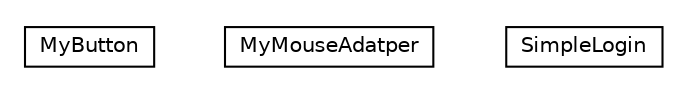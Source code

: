#!/usr/local/bin/dot
#
# Class diagram 
# Generated by UMLGraph version R5_6-24-gf6e263 (http://www.umlgraph.org/)
#

digraph G {
	edge [fontname="Helvetica",fontsize=10,labelfontname="Helvetica",labelfontsize=10];
	node [fontname="Helvetica",fontsize=10,shape=plaintext];
	nodesep=0.25;
	ranksep=0.5;
	// org.universAAL.ui.handler.gui.swing.defaultLookAndFeel.components.MyButton
	c1121298 [label=<<table title="org.universAAL.ui.handler.gui.swing.defaultLookAndFeel.components.MyButton" border="0" cellborder="1" cellspacing="0" cellpadding="2" port="p" href="./MyButton.html">
		<tr><td><table border="0" cellspacing="0" cellpadding="1">
<tr><td align="center" balign="center"> MyButton </td></tr>
		</table></td></tr>
		</table>>, URL="./MyButton.html", fontname="Helvetica", fontcolor="black", fontsize=10.0];
	// org.universAAL.ui.handler.gui.swing.defaultLookAndFeel.components.MyButton.MyMouseAdatper
	c1121299 [label=<<table title="org.universAAL.ui.handler.gui.swing.defaultLookAndFeel.components.MyButton.MyMouseAdatper" border="0" cellborder="1" cellspacing="0" cellpadding="2" port="p" href="./MyButton.MyMouseAdatper.html">
		<tr><td><table border="0" cellspacing="0" cellpadding="1">
<tr><td align="center" balign="center"> MyMouseAdatper </td></tr>
		</table></td></tr>
		</table>>, URL="./MyButton.MyMouseAdatper.html", fontname="Helvetica", fontcolor="black", fontsize=10.0];
	// org.universAAL.ui.handler.gui.swing.defaultLookAndFeel.components.SimpleLogin
	c1121300 [label=<<table title="org.universAAL.ui.handler.gui.swing.defaultLookAndFeel.components.SimpleLogin" border="0" cellborder="1" cellspacing="0" cellpadding="2" port="p" href="./SimpleLogin.html">
		<tr><td><table border="0" cellspacing="0" cellpadding="1">
<tr><td align="center" balign="center"> SimpleLogin </td></tr>
		</table></td></tr>
		</table>>, URL="./SimpleLogin.html", fontname="Helvetica", fontcolor="black", fontsize=10.0];
}

